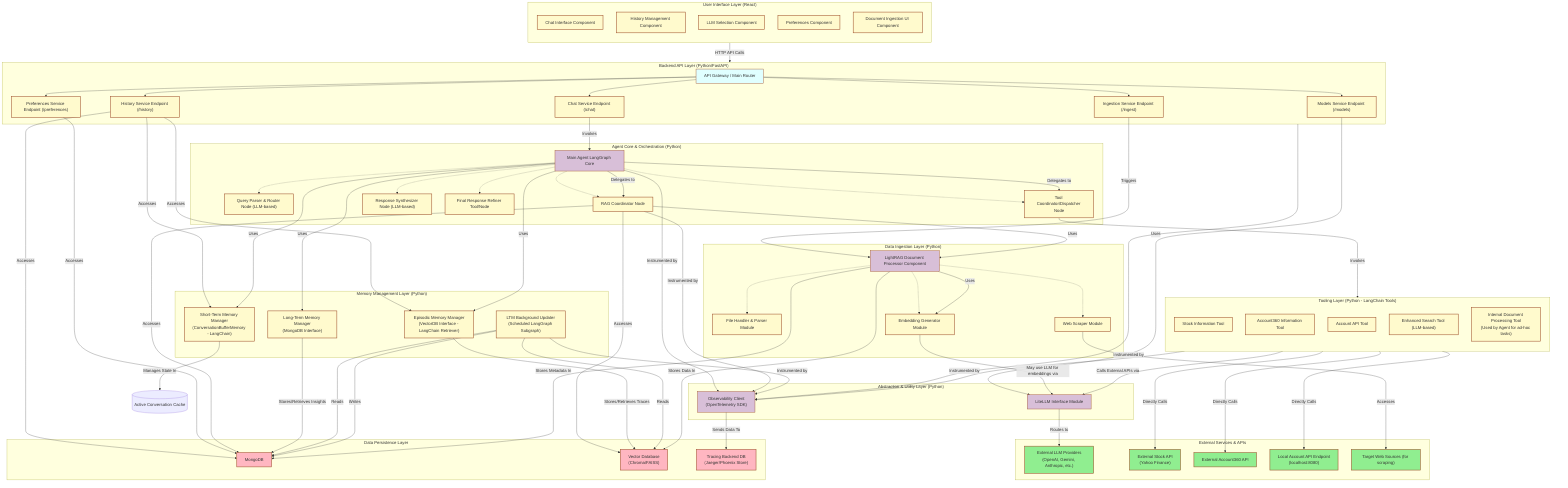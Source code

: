 %%{
  init: {
    'theme': 'base',
    'themeVariables': {
      'fontFamily': 'Comic Sans MS, cursive',
      'fontSize': '13px',
      'primaryColor': '#F5F5DC',        /* beige - main background/default */
      'nodeBorder': '#A0522D',         /* sienna - component borders */
      'lineColor': '#8B4513',          /* saddlebrown - connection lines */
      'primaryTextColor': '#5C4033',   /* dark brown */
      'componentBg': '#FFFACD',        /* lemonchiffon - for components */
      'interfaceColor': '#E0FFFF',     /* lightcyan - for interfaces/APIs */
      'libColor': '#D8BFD8',           /* thistle - for libraries/frameworks */
      'dbColor': '#FFB6C1',            /* lightpink - for databases */
      'externalColor': '#90EE90',      /* lightgreen - for external services */
      'edgeLabelBackground':'#F5F5F5', /* very light grey for edge labels */
      'clusterBkg': '#FAFAFA'
    },
    'flowchart': {
      'curve': 'basis'
    }
  }
}%%

graph TD
    classDef component fill:#FFFACD,stroke:#A0522D,stroke-width:2px;
    classDef interface fill:#E0FFFF,stroke:#A0522D,stroke-width:1.5px,linestyle:dashed;
    classDef library fill:#D8BFD8,stroke:#A0522D,stroke-width:1.5px;
    classDef database fill:#FFB6C1,stroke:#A0522D,stroke-width:2px,shape:cylinder;
    classDef external fill:#90EE90,stroke:#A0522D,stroke-width:2px,shape:rectangle;

    %% UI Layer
    subgraph UI_Layer ["User Interface Layer (React)"]
        direction TB
        UIC_Chat["Chat Interface Component"]:::component;
        UIC_History["History Management Component"]:::component;
        UIC_LLM_Selector["LLM Selection Component"]:::component;
        UIC_Preferences["Preferences Component"]:::component;
        UIC_Doc_Ingestion["Document Ingestion UI Component"]:::component;
    end

    %% Backend API Layer
    subgraph API_Layer ["Backend API Layer (Python/FastAPI)"]
        direction TB
        API_Gateway["API Gateway / Main Router"]:::interface;
        API_Chat_Service["Chat Service Endpoint (/chat)"]:::component;
        API_History_Service["History Service Endpoint (/history)"]:::component;
        API_Models_Service["Models Service Endpoint (/models)"]:::component;
        API_Prefs_Service["Preferences Service Endpoint (/preferences)"]:::component;
        API_Ingestion_Service["Ingestion Service Endpoint (/ingest)"]:::component;
        
        API_Gateway --> API_Chat_Service;
        API_Gateway --> API_History_Service;
        API_Gateway --> API_Models_Service;
        API_Gateway --> API_Prefs_Service;
        API_Gateway --> API_Ingestion_Service;
    end

    %% Agent Core & Orchestration Layer
    subgraph Agent_Core_Layer ["Agent Core & Orchestration (Python)"]
        direction TB
        Agent_LangGraph_Core["Main Agent LangGraph Core"]:::library;
        Query_Parser_Router["Query Parser & Router Node (LLM-based)"]:::component;
        Tool_Coordinator["Tool Coordinator/Dispatcher Node"]:::component;
        RAG_Coordinator["RAG Coordinator Node"]:::component;
        Response_Synthesizer["Response Synthesizer Node (LLM-based)"]:::component;
        Final_Response_Refiner["Final Response Refiner Tool/Node"]:::component;
        
        Agent_LangGraph_Core -.-> Query_Parser_Router;
        Agent_LangGraph_Core -.-> Tool_Coordinator;
        Agent_LangGraph_Core -.-> RAG_Coordinator;
        Agent_LangGraph_Core -.-> Response_Synthesizer;
        Agent_LangGraph_Core -.-> Final_Response_Refiner;
    end

    %% Memory Management Layer
    subgraph Memory_Management_Layer ["Memory Management Layer (Python)"]
        direction TB
        STM_Manager["Short-Term Memory Manager<br/>(ConversationBufferMemory - LangChain)"]:::component;
        Episodic_Memory_Manager["Episodic Memory Manager<br/>(VectorDB Interface - LangChain Retriever)"]:::component;
        LTM_Manager["Long-Term Memory Manager<br/>(MongoDB Interface)"]:::component;
        LTM_Background_Updater["LTM Background Updater<br/>(Scheduled LangGraph Subgraph)"]:::component;
    end

    %% Tooling Layer
    subgraph Tooling_Layer ["Tooling Layer (Python - LangChain Tools)"]
        direction TB
        Stock_Tool["Stock Information Tool"]:::component;
        Account360_Tool["Account360 Information Tool"]:::component;
        Account_API_Tool["Account API Tool"]:::component;
        Enhanced_Search_Tool["Enhanced Search Tool (LLM-based)"]:::component;
        Internal_Doc_Processing_Tool["Internal Document Processing Tool<br/>(Used by Agent for ad-hoc tasks)"]:::component;
    end
    
    %% Data Ingestion Layer
    subgraph Data_Ingestion_Layer ["Data Ingestion Layer (Python)"]
        direction TB
        LightRAG_Doc_Processor["LightRAG Document Processor Component"]:::library;
        File_Handler["File Handler & Parser Module"]:::component;
        Web_Scraper_Module["Web Scraper Module"]:::component;
        Embedding_Generator["Embedding Generator Module"]:::component;
        
        LightRAG_Doc_Processor -.-> File_Handler;
        LightRAG_Doc_Processor -.-> Web_Scraper_Module;
        LightRAG_Doc_Processor -.-> Embedding_Generator;
    end

    %% Abstraction & Utility Layer
    subgraph Abstraction_Utility_Layer ["Abstraction & Utility Layer (Python)"]
        direction TB
        LiteLLM_Interface["LiteLLM Interface Module"]:::library;
        Observability_Client["Observability Client<br/>(OpenTelemetry SDK)"]:::library;
    end

    %% Data Persistence Layer
    subgraph Data_Persistence_Layer ["Data Persistence Layer"]
        direction TB
        MongoDB_Store["MongoDB"]:::database;
        VectorDB_Store["Vector Database<br/>(Chroma/FAISS)"]:::database;
        Tracing_Backend_DB["Tracing Backend DB<br/>(Jaeger/Phoenix Store)"]:::database;
    end

    %% External Services
    subgraph External_Services_Layer ["External Services & APIs"]
        direction TB
        Ext_LLM_Providers["External LLM Providers<br/>(OpenAI, Gemini, Anthropic, etc.)"]:::external;
        Ext_Stock_API["External Stock API<br/>(Yahoo Finance)"]:::external;
        Ext_Account360_API["External Account360 API"]:::external;
        Ext_Account_API_Endpoint["Local Account API Endpoint<br/>(localhost:8080)"]:::external;
        Ext_Web_Sources["Target Web Sources (for scraping)"]:::external;
    end

    %% Core Interactions (High-Level between Layers/Major Components)
    UI_Layer -- "HTTP API Calls" --> API_Layer;
    API_Chat_Service -- "Invokes" --> Agent_LangGraph_Core;
    API_History_Service -- "Accesses" --> STM_Manager;
    API_History_Service -- "Accesses" --> Episodic_Memory_Manager;
    %% For conversation logs
    API_History_Service -- "Accesses" --> MongoDB_Store; 
    API_Models_Service -- "Uses" --> LiteLLM_Interface;
    %% For user preferences
    API_Prefs_Service -- "Accesses" --> MongoDB_Store; 
    API_Ingestion_Service -- "Triggers" --> LightRAG_Doc_Processor;

    Agent_LangGraph_Core -- "Uses" --> STM_Manager;
    Agent_LangGraph_Core -- "Uses" --> Episodic_Memory_Manager;
    Agent_LangGraph_Core -- "Uses" --> LTM_Manager;
    Agent_LangGraph_Core -- "Delegates to" --> Tool_Coordinator;
    Agent_LangGraph_Core -- "Delegates to" --> RAG_Coordinator;
    
    Tool_Coordinator -- "Invokes" --> Tooling_Layer;
    %% For its RAG capabilities (dynamic mode, graph search)
    RAG_Coordinator -- "Uses" --> LightRAG_Doc_Processor; 
    %% For RAG source docs
    RAG_Coordinator -- "Accesses" --> VectorDB_Store; 
    %% For RAG metadata
    RAG_Coordinator -- "Accesses" --> MongoDB_Store; 

    %% Placeholder, STM is often in-memory with LangGraph state
    STM_Manager -- "Manages State In" --> ActiveConvCache_placeholder[(Active Conversation Cache)]; 
    Episodic_Memory_Manager -- "Stores/Retrieves Traces" --> VectorDB_Store;
    LTM_Manager -- "Stores/Retrieves Insights" --> MongoDB_Store;
    %% Episodic
    LTM_Background_Updater -- "Reads" --> VectorDB_Store; 
    %% Conv Logs
    LTM_Background_Updater -- "Reads" --> MongoDB_Store; 
    %% LTM
    LTM_Background_Updater -- "Writes" --> MongoDB_Store; 

    %% For tools that might use LLMs themselves or abstract external calls
    Tooling_Layer -- "Calls External APIs via" --> LiteLLM_Interface; 
    Tooling_Layer -- "Directly Calls" --> Ext_Stock_API;
    Tooling_Layer -- "Directly Calls" --> Ext_Account360_API;
    Tooling_Layer -- "Directly Calls" --> Ext_Account_API_Endpoint;

    LightRAG_Doc_Processor -- "Uses" --> Embedding_Generator;
    Embedding_Generator -- "May use LLM for embeddings via" --> LiteLLM_Interface;
    LightRAG_Doc_Processor -- "Stores Data In" --> VectorDB_Store;
    LightRAG_Doc_Processor -- "Stores Metadata In" --> MongoDB_Store;
    Web_Scraper_Module -- "Accesses" --> Ext_Web_Sources;

    LiteLLM_Interface -- "Routes to" --> Ext_LLM_Providers;
    %% Via Otel Collector (not shown, implied by client)
    Observability_Client -- "Sends Data To" --> Tracing_Backend_DB; 

    %% Connecting Observability Client to key components
    Agent_LangGraph_Core -- "Instrumented by" --> Observability_Client;
    API_Layer -- "Instrumented by" --> Observability_Client;
    Tooling_Layer -- "Instrumented by" --> Observability_Client;
    RAG_Coordinator -- "Instrumented by" --> Observability_Client;
    LTM_Background_Updater -- "Instrumented by" --> Observability_Client;


    %% title Component Level Architecture Diagram